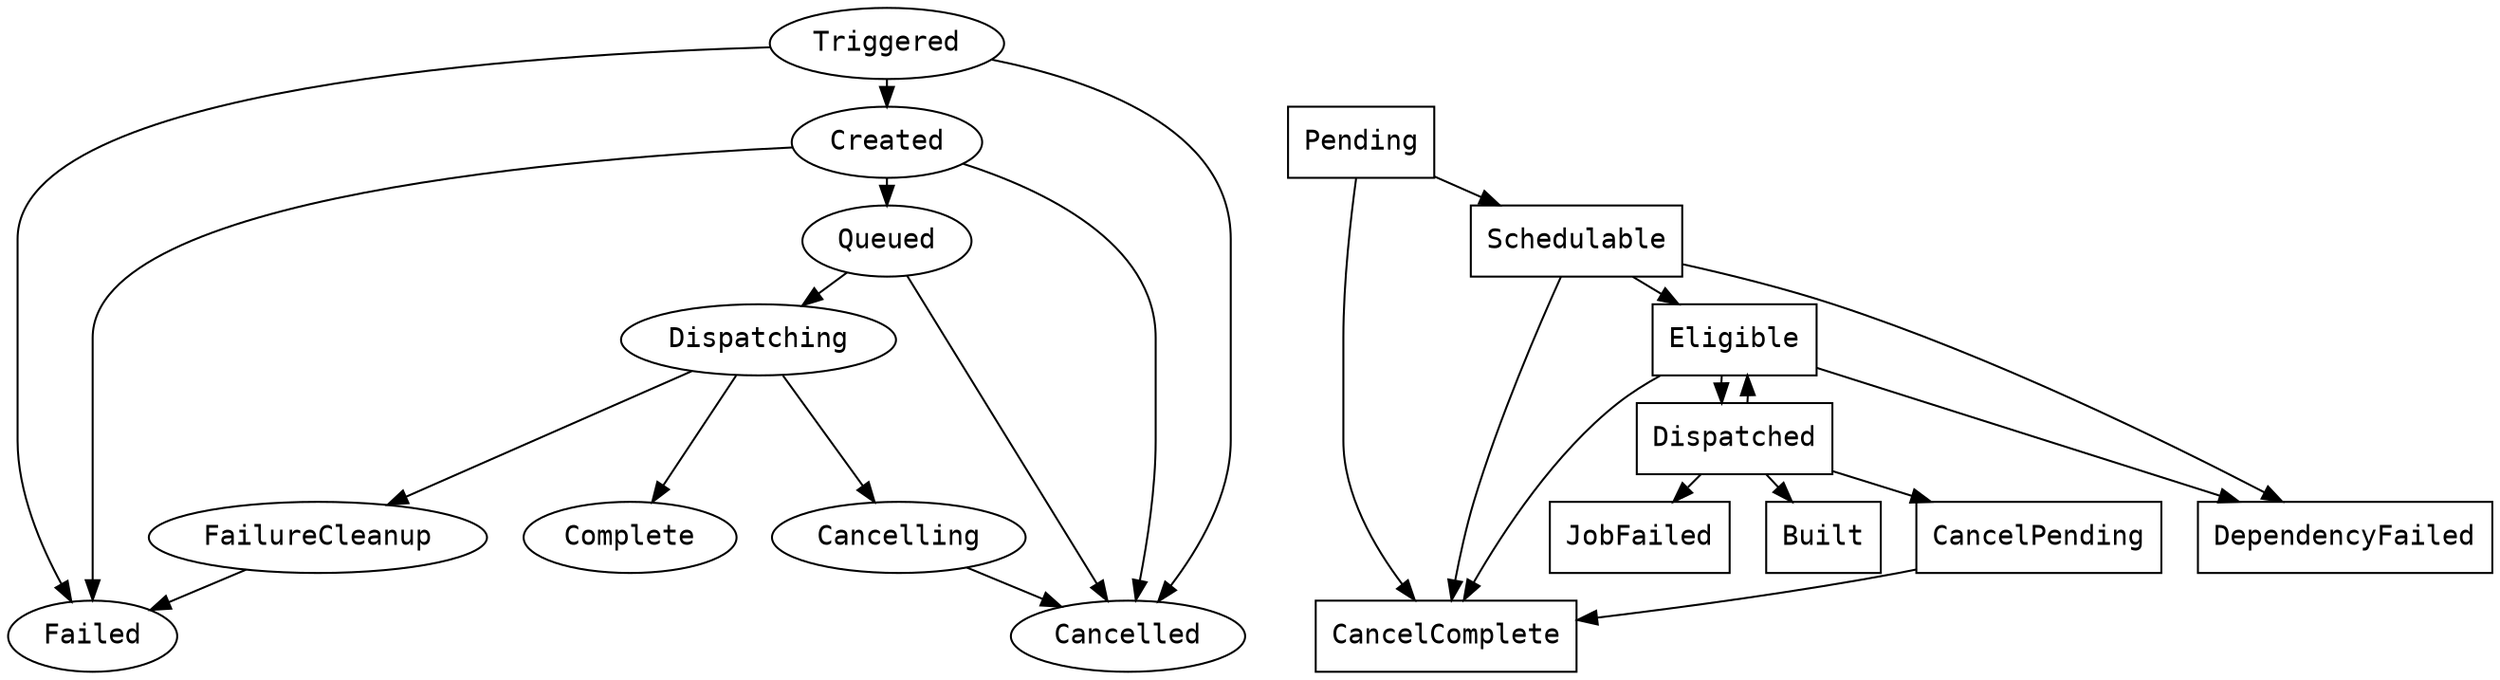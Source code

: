 digraph STATES {

  ranksep=0.2;

////////////////////////////////////////////////////////////////////////
// Group states
node[fontname="Courier", shape=oval];
Triggered;
Created;
Queued;
Dispatching;
Complete;
FailureCleanup;
Failed;
Cancelling;
Cancelled;

Triggered -> Created;
Triggered -> Failed;
Triggered -> Cancelled;

Created -> Queued;
Created -> Failed;
Created -> Cancelled;

Queued -> Dispatching;
Queued -> Cancelled;

Dispatching -> Complete;
Dispatching -> FailureCleanup;
Dispatching -> Cancelling;

FailureCleanup -> Failed;

Cancelling -> Cancelled;

////////////////////////////////////////////////////////////////////////
// Job states
node[fontname="Courier", shape=box];
Pending;
Dispatched;
Schedulable;
Eligible;
Built;
JobFailed;
DependencyFailed;
CancelPending;
CancelComplete;

Pending -> Schedulable;
Pending -> CancelComplete;

Schedulable -> Eligible;
Schedulable -> DependencyFailed;
Schedulable -> CancelComplete;

Eligible -> Dispatched;
Eligible -> CancelComplete;
Eligible -> DependencyFailed;

Dispatched -> Built; // Complete
Dispatched -> JobFailed; // FatalError
Dispatched -> Eligible; // NonFatalError
Dispatched -> CancelPending;

CancelPending -> CancelComplete;

// Cross FSM relationships
{rank=same; Created Pending}
{rank=same; Dispatching Eligible}

{rank=same; Complete FailureCleanup Cancelling CancelPending DependencyFailed }

}

